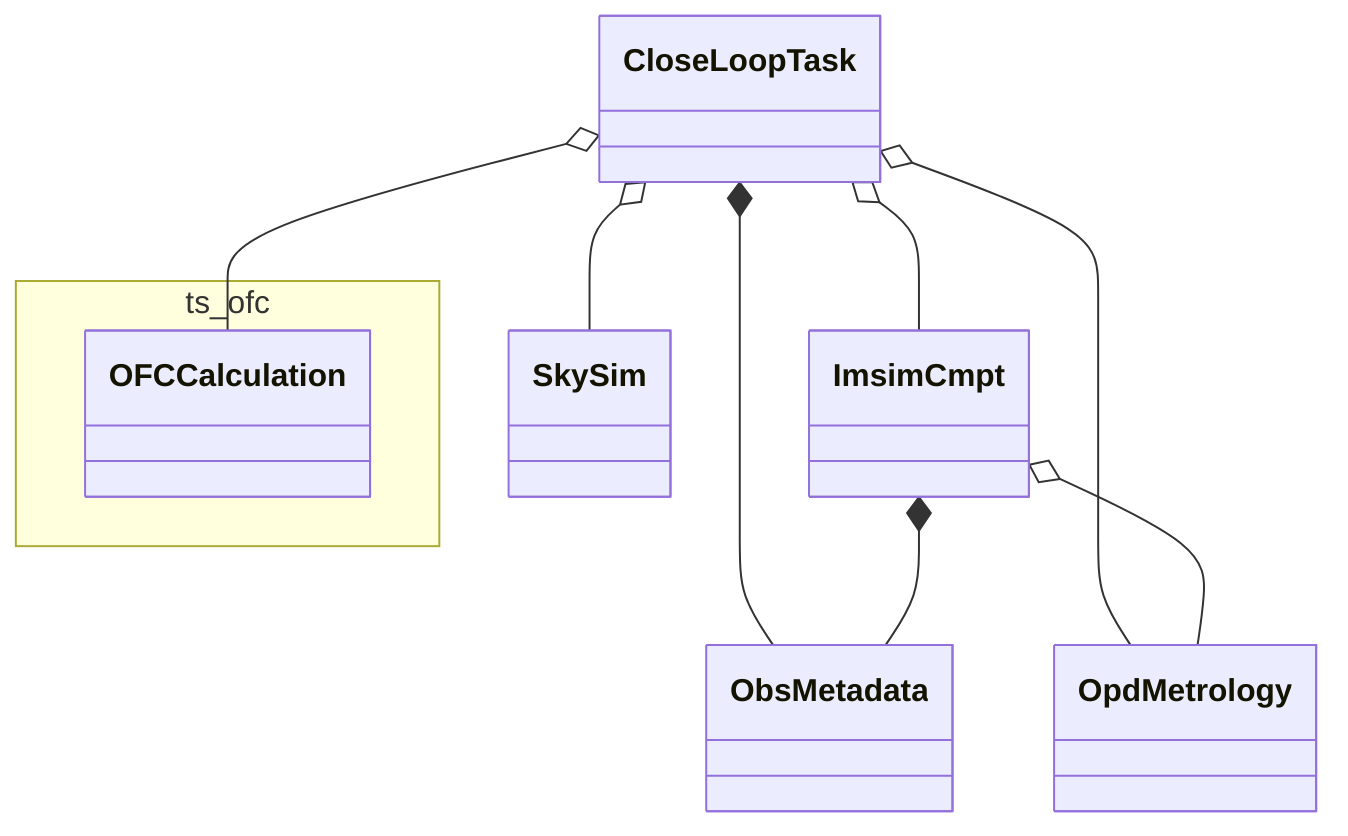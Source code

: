 classDiagram
namespace ts_ofc {
  class OFCCalculation
}

CloseLoopTask o-- SkySim
CloseLoopTask o-- OFCCalculation
CloseLoopTask o-- ImsimCmpt
CloseLoopTask o-- OpdMetrology
CloseLoopTask *-- ObsMetadata
ImsimCmpt *-- ObsMetadata
ImsimCmpt o-- OpdMetrology